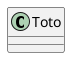 {
  "sha1": "nxutobnmaai3hwo57ei15527m7ljiqe",
  "insertion": {
    "when": "2024-06-04T17:28:39.159Z",
    "user": "plantuml@gmail.com"
  }
}
@startuml
skinparam CircledCharacterRadius 9
class Toto
@enduml
